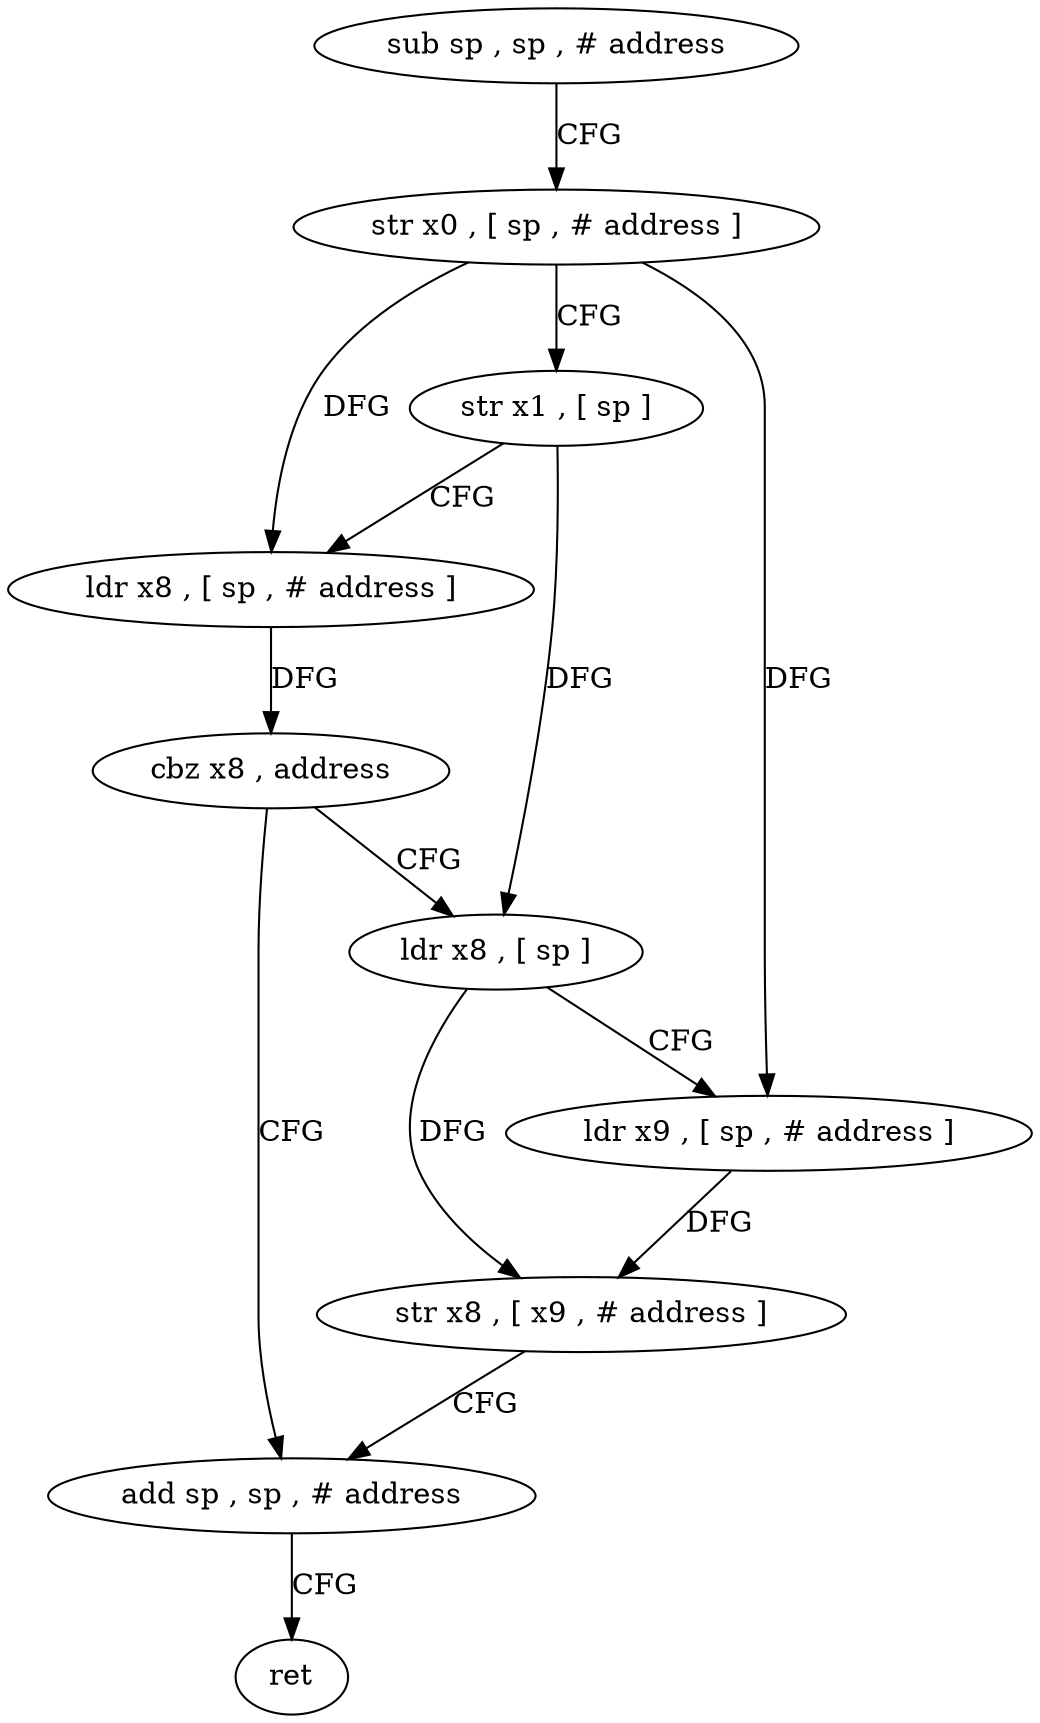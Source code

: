 digraph "func" {
"4374392" [label = "sub sp , sp , # address" ]
"4374396" [label = "str x0 , [ sp , # address ]" ]
"4374400" [label = "str x1 , [ sp ]" ]
"4374404" [label = "ldr x8 , [ sp , # address ]" ]
"4374408" [label = "cbz x8 , address" ]
"4374424" [label = "add sp , sp , # address" ]
"4374412" [label = "ldr x8 , [ sp ]" ]
"4374428" [label = "ret" ]
"4374416" [label = "ldr x9 , [ sp , # address ]" ]
"4374420" [label = "str x8 , [ x9 , # address ]" ]
"4374392" -> "4374396" [ label = "CFG" ]
"4374396" -> "4374400" [ label = "CFG" ]
"4374396" -> "4374404" [ label = "DFG" ]
"4374396" -> "4374416" [ label = "DFG" ]
"4374400" -> "4374404" [ label = "CFG" ]
"4374400" -> "4374412" [ label = "DFG" ]
"4374404" -> "4374408" [ label = "DFG" ]
"4374408" -> "4374424" [ label = "CFG" ]
"4374408" -> "4374412" [ label = "CFG" ]
"4374424" -> "4374428" [ label = "CFG" ]
"4374412" -> "4374416" [ label = "CFG" ]
"4374412" -> "4374420" [ label = "DFG" ]
"4374416" -> "4374420" [ label = "DFG" ]
"4374420" -> "4374424" [ label = "CFG" ]
}

